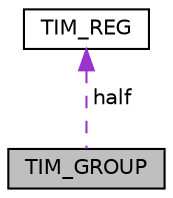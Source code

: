 digraph "TIM_GROUP"
{
  edge [fontname="Helvetica",fontsize="10",labelfontname="Helvetica",labelfontsize="10"];
  node [fontname="Helvetica",fontsize="10",shape=record];
  Node1 [label="TIM_GROUP",height=0.2,width=0.4,color="black", fillcolor="grey75", style="filled", fontcolor="black"];
  Node2 -> Node1 [dir="back",color="darkorchid3",fontsize="10",style="dashed",label=" half" ,fontname="Helvetica"];
  Node2 [label="TIM_REG",height=0.2,width=0.4,color="black", fillcolor="white", style="filled",URL="$struct_t_i_m___r_e_g.html"];
}
